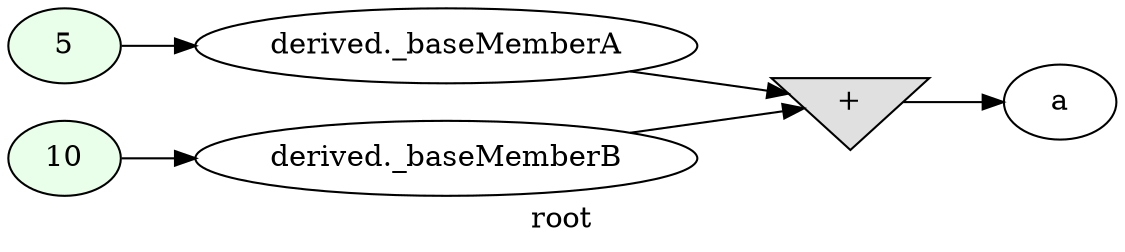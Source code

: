 digraph G
{
rankdir=LR;
label = "root";
	node_000001 [ label = "5", style=filled, fillcolor="#E9FFE9", startingline=23 ]
	node_000002 [ label = "derived._baseMemberA", startingline=23 ]
	node_000003 [ label = "10", style=filled, fillcolor="#E9FFE9", startingline=24 ]
	node_000004 [ label = "derived._baseMemberB", startingline=24 ]
	node_000005 [ label = "+", shape=invtriangle, style=filled, fillcolor="#E0E0E0", startingline=25 ]
	node_000006 [ label = "a", startingline=25 ]
	node_000001 -> node_000002
	node_000002 -> node_000005
	node_000003 -> node_000004
	node_000004 -> node_000005
	node_000005 -> node_000006
}
